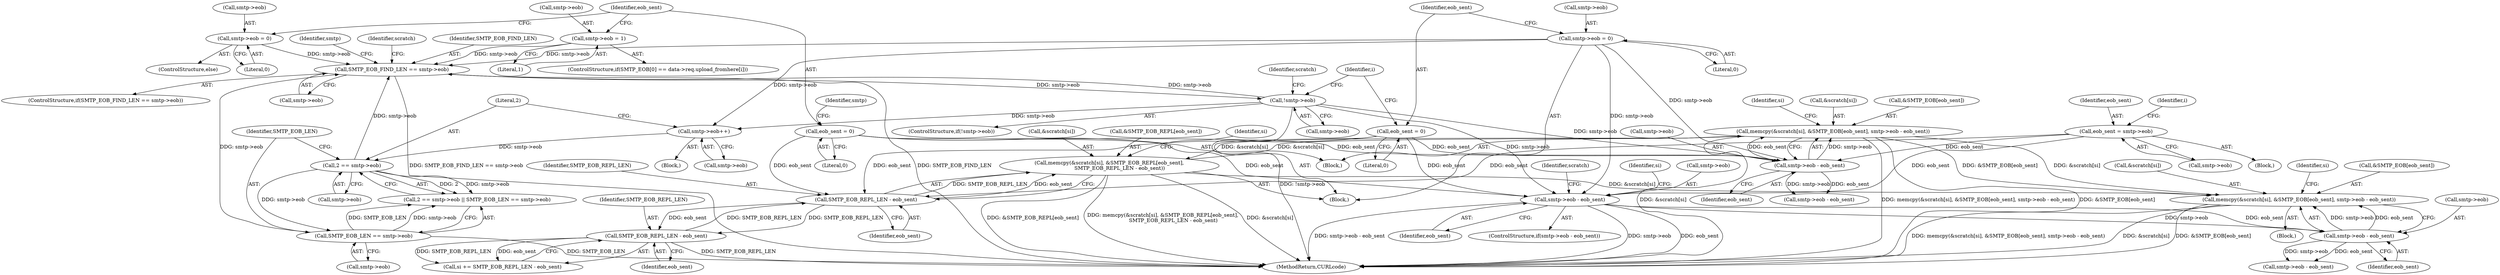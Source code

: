 digraph "0_curl_ba1dbd78e5f1ed67c1b8d37ac89d90e5e330b628@API" {
"1000363" [label="(Call,memcpy(&scratch[si], &SMTP_EOB[eob_sent], smtp->eob - eob_sent))"];
"1000254" [label="(Call,memcpy(&scratch[si], &SMTP_EOB[eob_sent], smtp->eob - eob_sent))"];
"1000313" [label="(Call,memcpy(&scratch[si], &SMTP_EOB_REPL[eob_sent],\n             SMTP_EOB_REPL_LEN - eob_sent))"];
"1000322" [label="(Call,SMTP_EOB_REPL_LEN - eob_sent)"];
"1000327" [label="(Call,SMTP_EOB_REPL_LEN - eob_sent)"];
"1000187" [label="(Call,eob_sent = smtp->eob)"];
"1000335" [label="(Call,eob_sent = 0)"];
"1000298" [label="(Call,eob_sent = 0)"];
"1000263" [label="(Call,smtp->eob - eob_sent)"];
"1000330" [label="(Call,smtp->eob = 0)"];
"1000340" [label="(Call,!smtp->eob)"];
"1000307" [label="(Call,SMTP_EOB_FIND_LEN == smtp->eob)"];
"1000293" [label="(Call,smtp->eob = 0)"];
"1000227" [label="(Call,2 == smtp->eob)"];
"1000221" [label="(Call,smtp->eob++)"];
"1000232" [label="(Call,SMTP_EOB_LEN == smtp->eob)"];
"1000287" [label="(Call,smtp->eob = 1)"];
"1000372" [label="(Call,smtp->eob - eob_sent)"];
"1000357" [label="(Call,smtp->eob - eob_sent)"];
"1000267" [label="(Identifier,eob_sent)"];
"1000312" [label="(Block,)"];
"1000378" [label="(Identifier,si)"];
"1000341" [label="(Call,smtp->eob)"];
"1000275" [label="(ControlStructure,if(SMTP_EOB[0] == data->req.upload_fromhere[i]))"];
"1000339" [label="(ControlStructure,if(!smtp->eob))"];
"1000329" [label="(Identifier,eob_sent)"];
"1000372" [label="(Call,smtp->eob - eob_sent)"];
"1000335" [label="(Call,eob_sent = 0)"];
"1000368" [label="(Call,&SMTP_EOB[eob_sent])"];
"1000386" [label="(Identifier,si)"];
"1000270" [label="(Call,smtp->eob - eob_sent)"];
"1000232" [label="(Call,SMTP_EOB_LEN == smtp->eob)"];
"1000264" [label="(Call,smtp->eob)"];
"1000292" [label="(ControlStructure,else)"];
"1000327" [label="(Call,SMTP_EOB_REPL_LEN - eob_sent)"];
"1000342" [label="(Identifier,smtp)"];
"1000298" [label="(Call,eob_sent = 0)"];
"1000313" [label="(Call,memcpy(&scratch[si], &SMTP_EOB_REPL[eob_sent],\n             SMTP_EOB_REPL_LEN - eob_sent))"];
"1000328" [label="(Identifier,SMTP_EOB_REPL_LEN)"];
"1000255" [label="(Call,&scratch[si])"];
"1000334" [label="(Literal,0)"];
"1000300" [label="(Literal,0)"];
"1000331" [label="(Call,smtp->eob)"];
"1000318" [label="(Call,&SMTP_EOB_REPL[eob_sent])"];
"1000233" [label="(Identifier,SMTP_EOB_LEN)"];
"1000291" [label="(Literal,1)"];
"1000361" [label="(Identifier,eob_sent)"];
"1000316" [label="(Identifier,scratch)"];
"1000358" [label="(Call,smtp->eob)"];
"1000314" [label="(Call,&scratch[si])"];
"1000373" [label="(Call,smtp->eob)"];
"1000324" [label="(Identifier,eob_sent)"];
"1000204" [label="(Identifier,i)"];
"1000362" [label="(Block,)"];
"1000323" [label="(Identifier,SMTP_EOB_REPL_LEN)"];
"1000356" [label="(ControlStructure,if(smtp->eob - eob_sent))"];
"1000417" [label="(MethodReturn,CURLcode)"];
"1000325" [label="(Call,si += SMTP_EOB_REPL_LEN - eob_sent)"];
"1000297" [label="(Literal,0)"];
"1000287" [label="(Call,smtp->eob = 1)"];
"1000379" [label="(Call,smtp->eob - eob_sent)"];
"1000229" [label="(Call,smtp->eob)"];
"1000340" [label="(Call,!smtp->eob)"];
"1000322" [label="(Call,SMTP_EOB_REPL_LEN - eob_sent)"];
"1000222" [label="(Call,smtp->eob)"];
"1000189" [label="(Call,smtp->eob)"];
"1000309" [label="(Call,smtp->eob)"];
"1000363" [label="(Call,memcpy(&scratch[si], &SMTP_EOB[eob_sent], smtp->eob - eob_sent))"];
"1000366" [label="(Identifier,scratch)"];
"1000221" [label="(Call,smtp->eob++)"];
"1000263" [label="(Call,smtp->eob - eob_sent)"];
"1000294" [label="(Call,smtp->eob)"];
"1000227" [label="(Call,2 == smtp->eob)"];
"1000337" [label="(Literal,0)"];
"1000357" [label="(Call,smtp->eob - eob_sent)"];
"1000226" [label="(Call,2 == smtp->eob || SMTP_EOB_LEN == smtp->eob)"];
"1000336" [label="(Identifier,eob_sent)"];
"1000293" [label="(Call,smtp->eob = 0)"];
"1000119" [label="(Block,)"];
"1000254" [label="(Call,memcpy(&scratch[si], &SMTP_EOB[eob_sent], smtp->eob - eob_sent))"];
"1000195" [label="(Identifier,i)"];
"1000346" [label="(Identifier,scratch)"];
"1000307" [label="(Call,SMTP_EOB_FIND_LEN == smtp->eob)"];
"1000364" [label="(Call,&scratch[si])"];
"1000308" [label="(Identifier,SMTP_EOB_FIND_LEN)"];
"1000228" [label="(Literal,2)"];
"1000253" [label="(Block,)"];
"1000220" [label="(Block,)"];
"1000234" [label="(Call,smtp->eob)"];
"1000288" [label="(Call,smtp->eob)"];
"1000376" [label="(Identifier,eob_sent)"];
"1000188" [label="(Identifier,eob_sent)"];
"1000306" [label="(ControlStructure,if(SMTP_EOB_FIND_LEN == smtp->eob))"];
"1000303" [label="(Identifier,smtp)"];
"1000259" [label="(Call,&SMTP_EOB[eob_sent])"];
"1000269" [label="(Identifier,si)"];
"1000299" [label="(Identifier,eob_sent)"];
"1000330" [label="(Call,smtp->eob = 0)"];
"1000187" [label="(Call,eob_sent = smtp->eob)"];
"1000326" [label="(Identifier,si)"];
"1000363" -> "1000362"  [label="AST: "];
"1000363" -> "1000372"  [label="CFG: "];
"1000364" -> "1000363"  [label="AST: "];
"1000368" -> "1000363"  [label="AST: "];
"1000372" -> "1000363"  [label="AST: "];
"1000378" -> "1000363"  [label="CFG: "];
"1000363" -> "1000417"  [label="DDG: &scratch[si]"];
"1000363" -> "1000417"  [label="DDG: &SMTP_EOB[eob_sent]"];
"1000363" -> "1000417"  [label="DDG: memcpy(&scratch[si], &SMTP_EOB[eob_sent], smtp->eob - eob_sent)"];
"1000254" -> "1000363"  [label="DDG: &scratch[si]"];
"1000254" -> "1000363"  [label="DDG: &SMTP_EOB[eob_sent]"];
"1000313" -> "1000363"  [label="DDG: &scratch[si]"];
"1000372" -> "1000363"  [label="DDG: smtp->eob"];
"1000372" -> "1000363"  [label="DDG: eob_sent"];
"1000254" -> "1000253"  [label="AST: "];
"1000254" -> "1000263"  [label="CFG: "];
"1000255" -> "1000254"  [label="AST: "];
"1000259" -> "1000254"  [label="AST: "];
"1000263" -> "1000254"  [label="AST: "];
"1000269" -> "1000254"  [label="CFG: "];
"1000254" -> "1000417"  [label="DDG: &SMTP_EOB[eob_sent]"];
"1000254" -> "1000417"  [label="DDG: &scratch[si]"];
"1000254" -> "1000417"  [label="DDG: memcpy(&scratch[si], &SMTP_EOB[eob_sent], smtp->eob - eob_sent)"];
"1000313" -> "1000254"  [label="DDG: &scratch[si]"];
"1000263" -> "1000254"  [label="DDG: smtp->eob"];
"1000263" -> "1000254"  [label="DDG: eob_sent"];
"1000254" -> "1000313"  [label="DDG: &scratch[si]"];
"1000313" -> "1000312"  [label="AST: "];
"1000313" -> "1000322"  [label="CFG: "];
"1000314" -> "1000313"  [label="AST: "];
"1000318" -> "1000313"  [label="AST: "];
"1000322" -> "1000313"  [label="AST: "];
"1000326" -> "1000313"  [label="CFG: "];
"1000313" -> "1000417"  [label="DDG: &SMTP_EOB_REPL[eob_sent]"];
"1000313" -> "1000417"  [label="DDG: memcpy(&scratch[si], &SMTP_EOB_REPL[eob_sent],\n             SMTP_EOB_REPL_LEN - eob_sent)"];
"1000313" -> "1000417"  [label="DDG: &scratch[si]"];
"1000322" -> "1000313"  [label="DDG: SMTP_EOB_REPL_LEN"];
"1000322" -> "1000313"  [label="DDG: eob_sent"];
"1000322" -> "1000324"  [label="CFG: "];
"1000323" -> "1000322"  [label="AST: "];
"1000324" -> "1000322"  [label="AST: "];
"1000327" -> "1000322"  [label="DDG: SMTP_EOB_REPL_LEN"];
"1000187" -> "1000322"  [label="DDG: eob_sent"];
"1000335" -> "1000322"  [label="DDG: eob_sent"];
"1000298" -> "1000322"  [label="DDG: eob_sent"];
"1000322" -> "1000327"  [label="DDG: SMTP_EOB_REPL_LEN"];
"1000322" -> "1000327"  [label="DDG: eob_sent"];
"1000327" -> "1000325"  [label="AST: "];
"1000327" -> "1000329"  [label="CFG: "];
"1000328" -> "1000327"  [label="AST: "];
"1000329" -> "1000327"  [label="AST: "];
"1000325" -> "1000327"  [label="CFG: "];
"1000327" -> "1000417"  [label="DDG: SMTP_EOB_REPL_LEN"];
"1000327" -> "1000325"  [label="DDG: SMTP_EOB_REPL_LEN"];
"1000327" -> "1000325"  [label="DDG: eob_sent"];
"1000187" -> "1000119"  [label="AST: "];
"1000187" -> "1000189"  [label="CFG: "];
"1000188" -> "1000187"  [label="AST: "];
"1000189" -> "1000187"  [label="AST: "];
"1000195" -> "1000187"  [label="CFG: "];
"1000187" -> "1000263"  [label="DDG: eob_sent"];
"1000187" -> "1000357"  [label="DDG: eob_sent"];
"1000335" -> "1000312"  [label="AST: "];
"1000335" -> "1000337"  [label="CFG: "];
"1000336" -> "1000335"  [label="AST: "];
"1000337" -> "1000335"  [label="AST: "];
"1000204" -> "1000335"  [label="CFG: "];
"1000335" -> "1000263"  [label="DDG: eob_sent"];
"1000335" -> "1000357"  [label="DDG: eob_sent"];
"1000298" -> "1000253"  [label="AST: "];
"1000298" -> "1000300"  [label="CFG: "];
"1000299" -> "1000298"  [label="AST: "];
"1000300" -> "1000298"  [label="AST: "];
"1000303" -> "1000298"  [label="CFG: "];
"1000298" -> "1000263"  [label="DDG: eob_sent"];
"1000298" -> "1000357"  [label="DDG: eob_sent"];
"1000263" -> "1000267"  [label="CFG: "];
"1000264" -> "1000263"  [label="AST: "];
"1000267" -> "1000263"  [label="AST: "];
"1000330" -> "1000263"  [label="DDG: smtp->eob"];
"1000340" -> "1000263"  [label="DDG: smtp->eob"];
"1000263" -> "1000270"  [label="DDG: smtp->eob"];
"1000263" -> "1000270"  [label="DDG: eob_sent"];
"1000330" -> "1000312"  [label="AST: "];
"1000330" -> "1000334"  [label="CFG: "];
"1000331" -> "1000330"  [label="AST: "];
"1000334" -> "1000330"  [label="AST: "];
"1000336" -> "1000330"  [label="CFG: "];
"1000330" -> "1000221"  [label="DDG: smtp->eob"];
"1000330" -> "1000307"  [label="DDG: smtp->eob"];
"1000330" -> "1000357"  [label="DDG: smtp->eob"];
"1000340" -> "1000339"  [label="AST: "];
"1000340" -> "1000341"  [label="CFG: "];
"1000341" -> "1000340"  [label="AST: "];
"1000346" -> "1000340"  [label="CFG: "];
"1000204" -> "1000340"  [label="CFG: "];
"1000340" -> "1000417"  [label="DDG: !smtp->eob"];
"1000340" -> "1000221"  [label="DDG: smtp->eob"];
"1000340" -> "1000307"  [label="DDG: smtp->eob"];
"1000307" -> "1000340"  [label="DDG: smtp->eob"];
"1000340" -> "1000357"  [label="DDG: smtp->eob"];
"1000307" -> "1000306"  [label="AST: "];
"1000307" -> "1000309"  [label="CFG: "];
"1000308" -> "1000307"  [label="AST: "];
"1000309" -> "1000307"  [label="AST: "];
"1000316" -> "1000307"  [label="CFG: "];
"1000342" -> "1000307"  [label="CFG: "];
"1000307" -> "1000417"  [label="DDG: SMTP_EOB_FIND_LEN == smtp->eob"];
"1000307" -> "1000417"  [label="DDG: SMTP_EOB_FIND_LEN"];
"1000293" -> "1000307"  [label="DDG: smtp->eob"];
"1000227" -> "1000307"  [label="DDG: smtp->eob"];
"1000232" -> "1000307"  [label="DDG: smtp->eob"];
"1000287" -> "1000307"  [label="DDG: smtp->eob"];
"1000293" -> "1000292"  [label="AST: "];
"1000293" -> "1000297"  [label="CFG: "];
"1000294" -> "1000293"  [label="AST: "];
"1000297" -> "1000293"  [label="AST: "];
"1000299" -> "1000293"  [label="CFG: "];
"1000227" -> "1000226"  [label="AST: "];
"1000227" -> "1000229"  [label="CFG: "];
"1000228" -> "1000227"  [label="AST: "];
"1000229" -> "1000227"  [label="AST: "];
"1000233" -> "1000227"  [label="CFG: "];
"1000226" -> "1000227"  [label="CFG: "];
"1000227" -> "1000226"  [label="DDG: 2"];
"1000227" -> "1000226"  [label="DDG: smtp->eob"];
"1000221" -> "1000227"  [label="DDG: smtp->eob"];
"1000227" -> "1000232"  [label="DDG: smtp->eob"];
"1000221" -> "1000220"  [label="AST: "];
"1000221" -> "1000222"  [label="CFG: "];
"1000222" -> "1000221"  [label="AST: "];
"1000228" -> "1000221"  [label="CFG: "];
"1000232" -> "1000226"  [label="AST: "];
"1000232" -> "1000234"  [label="CFG: "];
"1000233" -> "1000232"  [label="AST: "];
"1000234" -> "1000232"  [label="AST: "];
"1000226" -> "1000232"  [label="CFG: "];
"1000232" -> "1000417"  [label="DDG: SMTP_EOB_LEN"];
"1000232" -> "1000226"  [label="DDG: SMTP_EOB_LEN"];
"1000232" -> "1000226"  [label="DDG: smtp->eob"];
"1000287" -> "1000275"  [label="AST: "];
"1000287" -> "1000291"  [label="CFG: "];
"1000288" -> "1000287"  [label="AST: "];
"1000291" -> "1000287"  [label="AST: "];
"1000299" -> "1000287"  [label="CFG: "];
"1000372" -> "1000376"  [label="CFG: "];
"1000373" -> "1000372"  [label="AST: "];
"1000376" -> "1000372"  [label="AST: "];
"1000357" -> "1000372"  [label="DDG: smtp->eob"];
"1000357" -> "1000372"  [label="DDG: eob_sent"];
"1000372" -> "1000379"  [label="DDG: smtp->eob"];
"1000372" -> "1000379"  [label="DDG: eob_sent"];
"1000357" -> "1000356"  [label="AST: "];
"1000357" -> "1000361"  [label="CFG: "];
"1000358" -> "1000357"  [label="AST: "];
"1000361" -> "1000357"  [label="AST: "];
"1000366" -> "1000357"  [label="CFG: "];
"1000386" -> "1000357"  [label="CFG: "];
"1000357" -> "1000417"  [label="DDG: eob_sent"];
"1000357" -> "1000417"  [label="DDG: smtp->eob - eob_sent"];
"1000357" -> "1000417"  [label="DDG: smtp->eob"];
}
